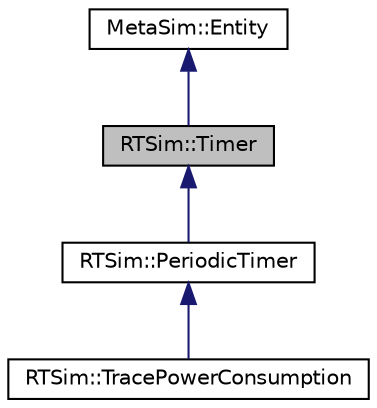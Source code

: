digraph "RTSim::Timer"
{
  edge [fontname="Helvetica",fontsize="10",labelfontname="Helvetica",labelfontsize="10"];
  node [fontname="Helvetica",fontsize="10",shape=record];
  Node0 [label="RTSim::Timer",height=0.2,width=0.4,color="black", fillcolor="grey75", style="filled", fontcolor="black"];
  Node1 -> Node0 [dir="back",color="midnightblue",fontsize="10",style="solid",fontname="Helvetica"];
  Node1 [label="MetaSim::Entity",height=0.2,width=0.4,color="black", fillcolor="white", style="filled",URL="$classMetaSim_1_1Entity.html"];
  Node0 -> Node2 [dir="back",color="midnightblue",fontsize="10",style="solid",fontname="Helvetica"];
  Node2 [label="RTSim::PeriodicTimer",height=0.2,width=0.4,color="black", fillcolor="white", style="filled",URL="$classRTSim_1_1PeriodicTimer.html"];
  Node2 -> Node3 [dir="back",color="midnightblue",fontsize="10",style="solid",fontname="Helvetica"];
  Node3 [label="RTSim::TracePowerConsumption",height=0.2,width=0.4,color="black", fillcolor="white", style="filled",URL="$classRTSim_1_1TracePowerConsumption.html"];
}
